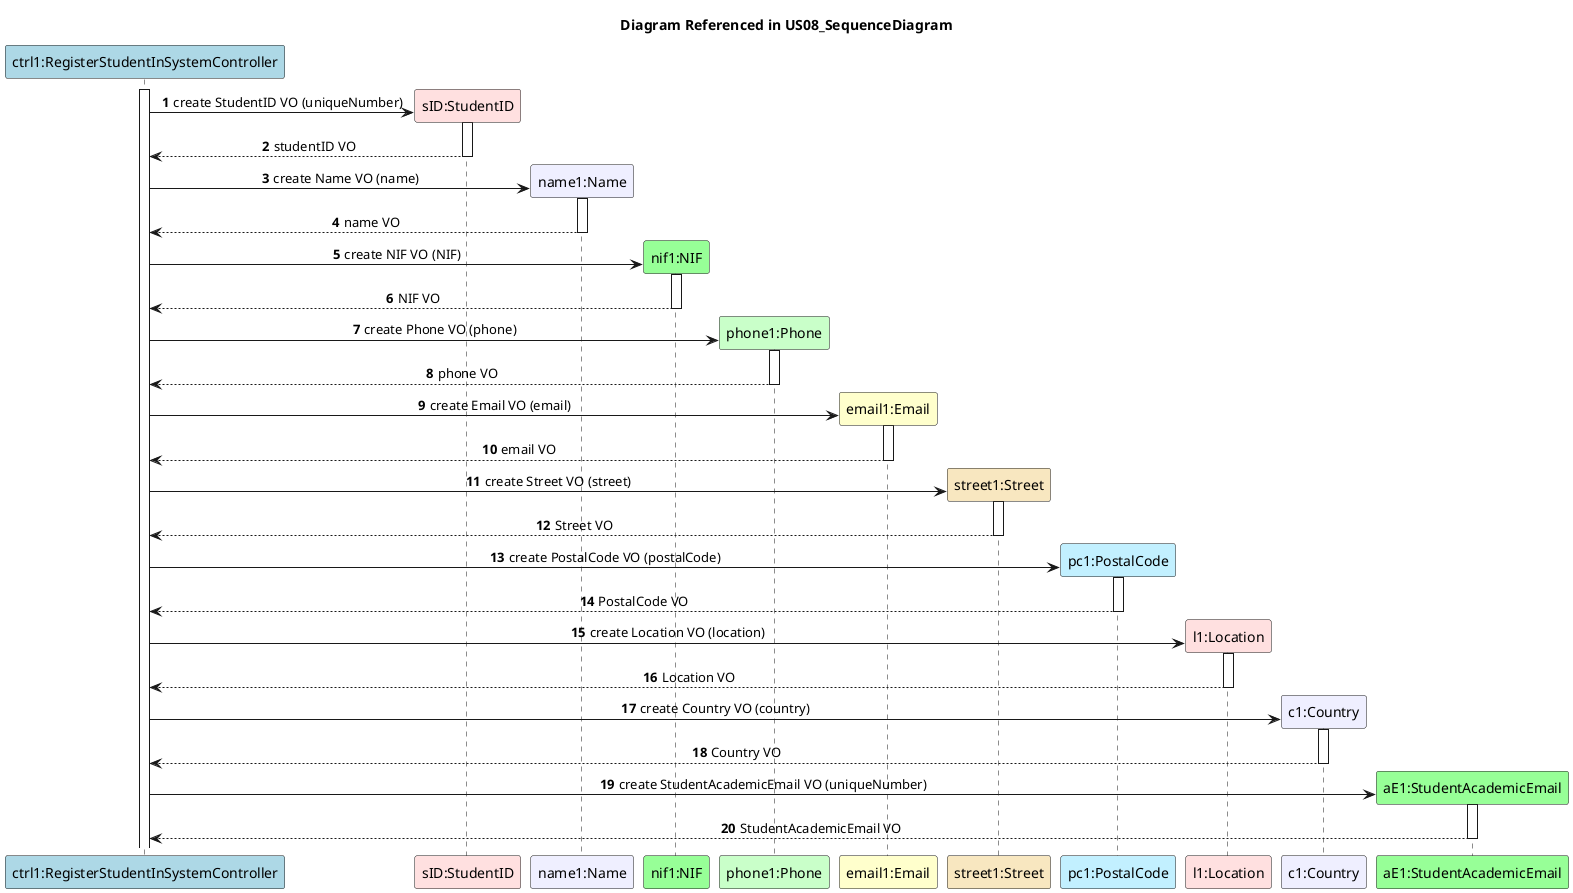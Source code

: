 @startuml
autonumber
skinparam sequenceMessageAlign center
title Diagram Referenced in US08_SequenceDiagram

participant "ctrl1:RegisterStudentInSystemController" as Controller #lightblue
participant "sID:StudentID" as studentID #implementation
participant "name1:Name" as name #motivation
participant "nif1:NIF" as NIF #physical
participant "phone1:Phone" as phone #technology
participant "email1:Email" as email #business
participant "street1:Street" as street #strategy
participant "pc1:PostalCode" as postalCode #application
participant "l1:Location" as location #implementation
participant "c1:Country" as country #motivation
participant "aE1:StudentAcademicEmail" as academicEmail #physical

activate Controller
Controller -> studentID** : create StudentID VO (uniqueNumber)
activate studentID
studentID --> Controller : studentID VO
deactivate studentID

Controller -> name** : create Name VO (name)
activate name
name --> Controller : name VO
deactivate name

Controller -> NIF**: create NIF VO (NIF)
activate NIF
NIF --> Controller: NIF VO
deactivate NIF

Controller -> phone** : create Phone VO (phone)
activate phone
phone --> Controller : phone VO
deactivate phone

Controller -> email** : create Email VO (email)
activate email
email --> Controller : email VO
deactivate email

Controller -> street** : create Street VO (street)
activate street
street --> Controller : Street VO
deactivate street

Controller -> postalCode** : create PostalCode VO (postalCode)
activate postalCode
postalCode --> Controller : PostalCode VO
deactivate postalCode

Controller -> location** : create Location VO (location)
activate location
location --> Controller : Location VO
deactivate location

Controller -> country** : create Country VO (country)
activate country
country --> Controller : Country VO
deactivate country

Controller -> academicEmail** : create StudentAcademicEmail VO (uniqueNumber)
activate academicEmail
academicEmail --> Controller : StudentAcademicEmail VO
deactivate academicEmail

@enduml